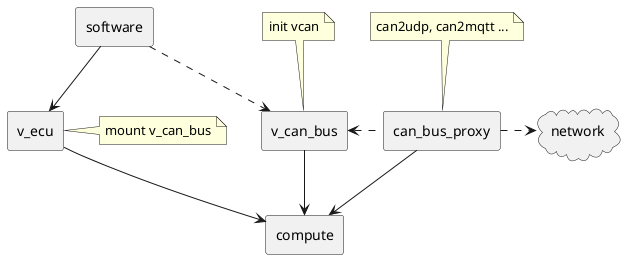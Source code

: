 @startuml
skinparam componentStyle rectangle

[software]
[v_ecu]
software --> v_ecu

[v_can_bus]

[can_bus_proxy]

software .ri.> v_can_bus
v_can_bus <.ri. can_bus_proxy

[compute]
v_ecu --> compute

v_can_bus --> compute
can_bus_proxy --> compute

note top of [v_can_bus]
init vcan
end note

note top of [can_bus_proxy]
can2udp, can2mqtt ...
end note

cloud network
can_bus_proxy .ri.> network

note right of [v_ecu]
mount v_can_bus
end note

@enduml
